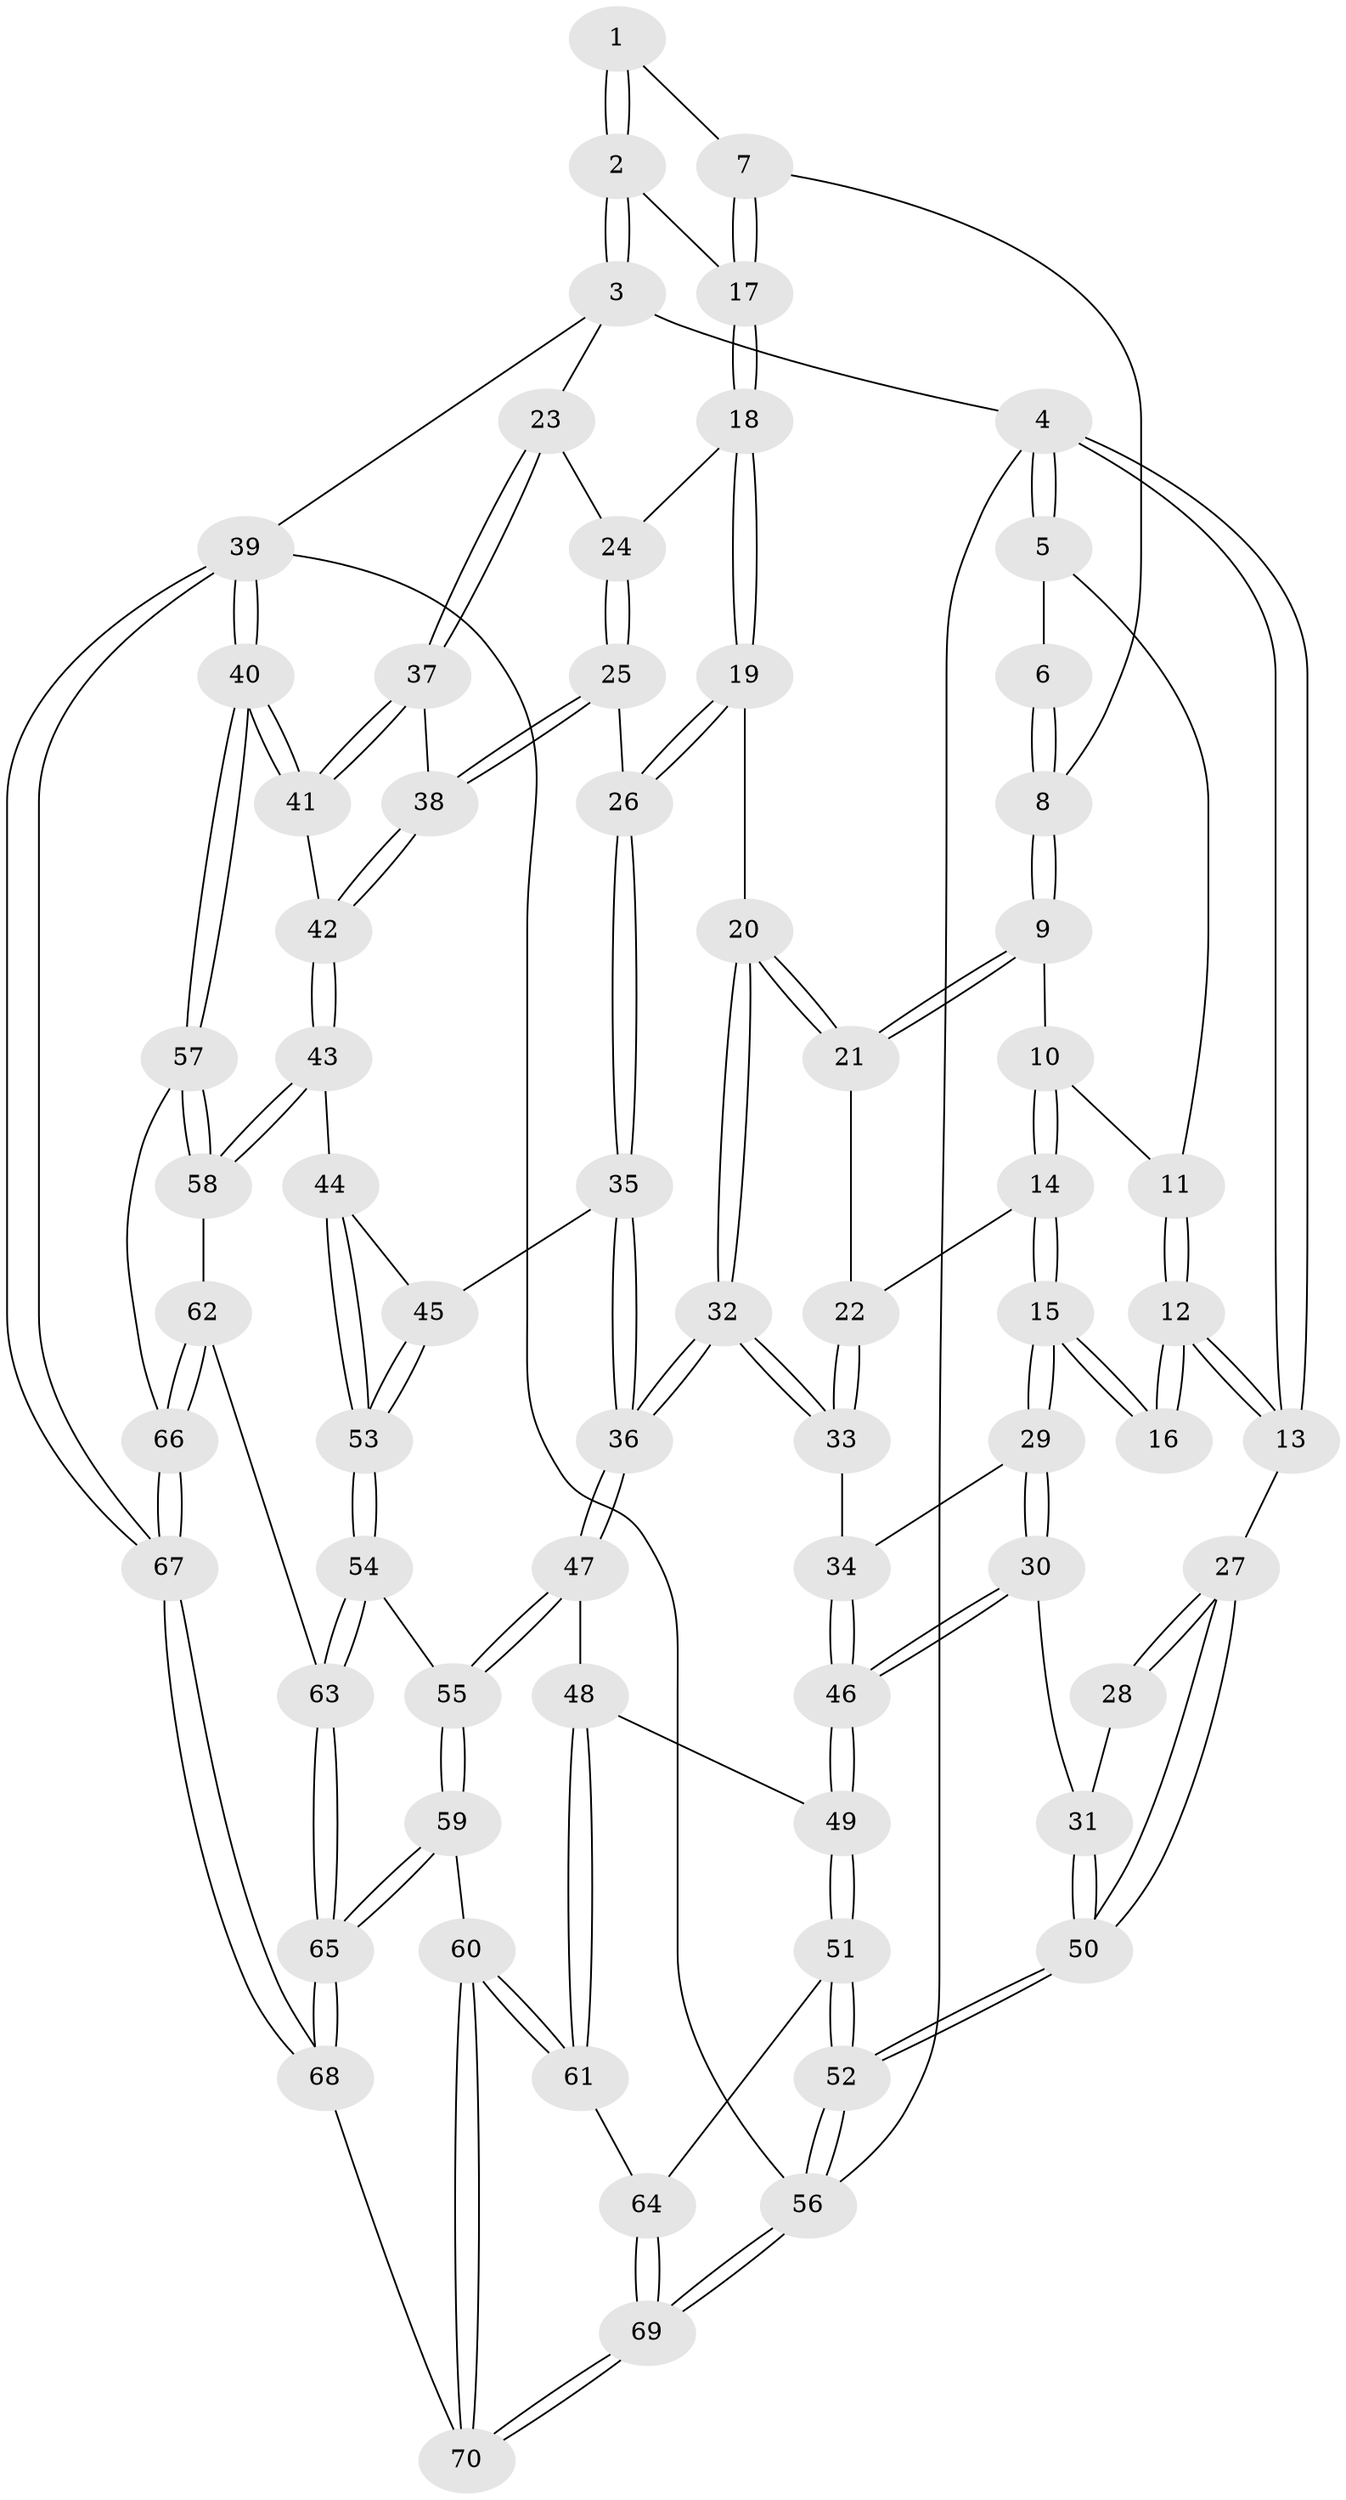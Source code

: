 // Generated by graph-tools (version 1.1) at 2025/16/03/09/25 04:16:55]
// undirected, 70 vertices, 172 edges
graph export_dot {
graph [start="1"]
  node [color=gray90,style=filled];
  1 [pos="+0.6005489659894953+0"];
  2 [pos="+1+0"];
  3 [pos="+1+0"];
  4 [pos="+0+0"];
  5 [pos="+0.12122418792851596+0"];
  6 [pos="+0.4455902185295865+0"];
  7 [pos="+0.6004326821327266+0.12631083464512916"];
  8 [pos="+0.4471394944195098+0.10469288560303912"];
  9 [pos="+0.44483630777343836+0.11030842435301753"];
  10 [pos="+0.23449247843176452+0.08177203993202943"];
  11 [pos="+0.17257292083674097+0"];
  12 [pos="+0.10259331540241964+0.24654776370779888"];
  13 [pos="+0+0.24797936889539507"];
  14 [pos="+0.2973393330744757+0.2869750818741629"];
  15 [pos="+0.26094833814742047+0.3080688168117757"];
  16 [pos="+0.2303782552697458+0.3052192639954944"];
  17 [pos="+0.6584091088770021+0.2028223276381103"];
  18 [pos="+0.6400169426201274+0.2843918552160413"];
  19 [pos="+0.6391328829686451+0.28533240181958"];
  20 [pos="+0.4560597351028812+0.3057664678802893"];
  21 [pos="+0.40621210608035324+0.2785510942436715"];
  22 [pos="+0.3370672489078461+0.28692851419811316"];
  23 [pos="+1+0.19876018077841334"];
  24 [pos="+0.8761555412867188+0.3037144442295195"];
  25 [pos="+0.7430951425568214+0.5114835511871308"];
  26 [pos="+0.6972268798772842+0.5043461934510485"];
  27 [pos="+0+0.41945957301487874"];
  28 [pos="+0.1196083906005789+0.3844343236189678"];
  29 [pos="+0.23892439665953072+0.4527924933810218"];
  30 [pos="+0.1401779894375984+0.5510011761763194"];
  31 [pos="+0.11167941428572993+0.5444055550492288"];
  32 [pos="+0.48657531496091155+0.5313574917395246"];
  33 [pos="+0.37024042737926455+0.5535241005088302"];
  34 [pos="+0.36002962387496246+0.5578364997345954"];
  35 [pos="+0.6529877227439191+0.5362241016477471"];
  36 [pos="+0.5324906591554646+0.5650908566457408"];
  37 [pos="+1+0.2791296727649287"];
  38 [pos="+0.8510641299161187+0.573945921832744"];
  39 [pos="+1+1"];
  40 [pos="+1+1"];
  41 [pos="+1+0.6502215277609421"];
  42 [pos="+0.8619921081083133+0.6200572343177508"];
  43 [pos="+0.8487075483019093+0.7399227914048704"];
  44 [pos="+0.7407970825580722+0.7487265559668024"];
  45 [pos="+0.6604198046937744+0.5728672775150112"];
  46 [pos="+0.2562861173539924+0.7312883793153697"];
  47 [pos="+0.5103476300248699+0.7384059254777829"];
  48 [pos="+0.343071349410644+0.7505594805742962"];
  49 [pos="+0.25670389975208757+0.7387020051418087"];
  50 [pos="+0+0.5405855113775838"];
  51 [pos="+0.20279420354082833+0.8123305472822686"];
  52 [pos="+0+0.8548310715406596"];
  53 [pos="+0.6384397151040652+0.7900576834949625"];
  54 [pos="+0.6213230311511427+0.8011244322467682"];
  55 [pos="+0.5550917739309801+0.7879218246123788"];
  56 [pos="+0+1"];
  57 [pos="+0.9771019147044705+0.8726625472650729"];
  58 [pos="+0.9078242291073371+0.8228235628118918"];
  59 [pos="+0.49243745087225727+0.9066141460007793"];
  60 [pos="+0.45159886799217763+0.9366083029988416"];
  61 [pos="+0.44513306066782826+0.9306523460132388"];
  62 [pos="+0.7175649290293357+0.9244694666928193"];
  63 [pos="+0.6467663361403461+0.8574129131092486"];
  64 [pos="+0.20839355217031+0.8256151631907517"];
  65 [pos="+0.5907860320220755+0.9852737680538578"];
  66 [pos="+0.7240860039297542+1"];
  67 [pos="+0.6840688793016695+1"];
  68 [pos="+0.6529284897282298+1"];
  69 [pos="+0.3116271443251008+1"];
  70 [pos="+0.3494441262411127+1"];
  1 -- 2;
  1 -- 2;
  1 -- 7;
  2 -- 3;
  2 -- 3;
  2 -- 17;
  3 -- 4;
  3 -- 23;
  3 -- 39;
  4 -- 5;
  4 -- 5;
  4 -- 13;
  4 -- 13;
  4 -- 56;
  5 -- 6;
  5 -- 11;
  6 -- 8;
  6 -- 8;
  7 -- 8;
  7 -- 17;
  7 -- 17;
  8 -- 9;
  8 -- 9;
  9 -- 10;
  9 -- 21;
  9 -- 21;
  10 -- 11;
  10 -- 14;
  10 -- 14;
  11 -- 12;
  11 -- 12;
  12 -- 13;
  12 -- 13;
  12 -- 16;
  12 -- 16;
  13 -- 27;
  14 -- 15;
  14 -- 15;
  14 -- 22;
  15 -- 16;
  15 -- 16;
  15 -- 29;
  15 -- 29;
  17 -- 18;
  17 -- 18;
  18 -- 19;
  18 -- 19;
  18 -- 24;
  19 -- 20;
  19 -- 26;
  19 -- 26;
  20 -- 21;
  20 -- 21;
  20 -- 32;
  20 -- 32;
  21 -- 22;
  22 -- 33;
  22 -- 33;
  23 -- 24;
  23 -- 37;
  23 -- 37;
  24 -- 25;
  24 -- 25;
  25 -- 26;
  25 -- 38;
  25 -- 38;
  26 -- 35;
  26 -- 35;
  27 -- 28;
  27 -- 28;
  27 -- 50;
  27 -- 50;
  28 -- 31;
  29 -- 30;
  29 -- 30;
  29 -- 34;
  30 -- 31;
  30 -- 46;
  30 -- 46;
  31 -- 50;
  31 -- 50;
  32 -- 33;
  32 -- 33;
  32 -- 36;
  32 -- 36;
  33 -- 34;
  34 -- 46;
  34 -- 46;
  35 -- 36;
  35 -- 36;
  35 -- 45;
  36 -- 47;
  36 -- 47;
  37 -- 38;
  37 -- 41;
  37 -- 41;
  38 -- 42;
  38 -- 42;
  39 -- 40;
  39 -- 40;
  39 -- 67;
  39 -- 67;
  39 -- 56;
  40 -- 41;
  40 -- 41;
  40 -- 57;
  40 -- 57;
  41 -- 42;
  42 -- 43;
  42 -- 43;
  43 -- 44;
  43 -- 58;
  43 -- 58;
  44 -- 45;
  44 -- 53;
  44 -- 53;
  45 -- 53;
  45 -- 53;
  46 -- 49;
  46 -- 49;
  47 -- 48;
  47 -- 55;
  47 -- 55;
  48 -- 49;
  48 -- 61;
  48 -- 61;
  49 -- 51;
  49 -- 51;
  50 -- 52;
  50 -- 52;
  51 -- 52;
  51 -- 52;
  51 -- 64;
  52 -- 56;
  52 -- 56;
  53 -- 54;
  53 -- 54;
  54 -- 55;
  54 -- 63;
  54 -- 63;
  55 -- 59;
  55 -- 59;
  56 -- 69;
  56 -- 69;
  57 -- 58;
  57 -- 58;
  57 -- 66;
  58 -- 62;
  59 -- 60;
  59 -- 65;
  59 -- 65;
  60 -- 61;
  60 -- 61;
  60 -- 70;
  60 -- 70;
  61 -- 64;
  62 -- 63;
  62 -- 66;
  62 -- 66;
  63 -- 65;
  63 -- 65;
  64 -- 69;
  64 -- 69;
  65 -- 68;
  65 -- 68;
  66 -- 67;
  66 -- 67;
  67 -- 68;
  67 -- 68;
  68 -- 70;
  69 -- 70;
  69 -- 70;
}
